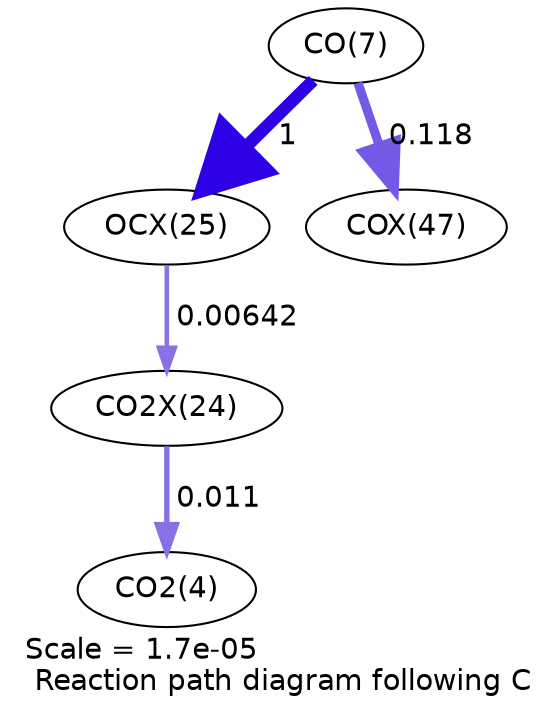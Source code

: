 digraph reaction_paths {
center=1;
s9 -> s52[fontname="Helvetica", penwidth=6, arrowsize=3, color="0.7, 1.5, 0.9"
, label=" 1"];
s9 -> s58[fontname="Helvetica", penwidth=4.39, arrowsize=2.19, color="0.7, 0.618, 0.9"
, label=" 0.118"];
s52 -> s51[fontname="Helvetica", penwidth=2.19, arrowsize=1.09, color="0.7, 0.506, 0.9"
, label=" 0.00642"];
s51 -> s6[fontname="Helvetica", penwidth=2.59, arrowsize=1.3, color="0.7, 0.511, 0.9"
, label=" 0.011"];
s6 [ fontname="Helvetica", label="CO2(4)"];
s9 [ fontname="Helvetica", label="CO(7)"];
s51 [ fontname="Helvetica", label="CO2X(24)"];
s52 [ fontname="Helvetica", label="OCX(25)"];
s58 [ fontname="Helvetica", label="COX(47)"];
 label = "Scale = 1.7e-05\l Reaction path diagram following C";
 fontname = "Helvetica";
}
